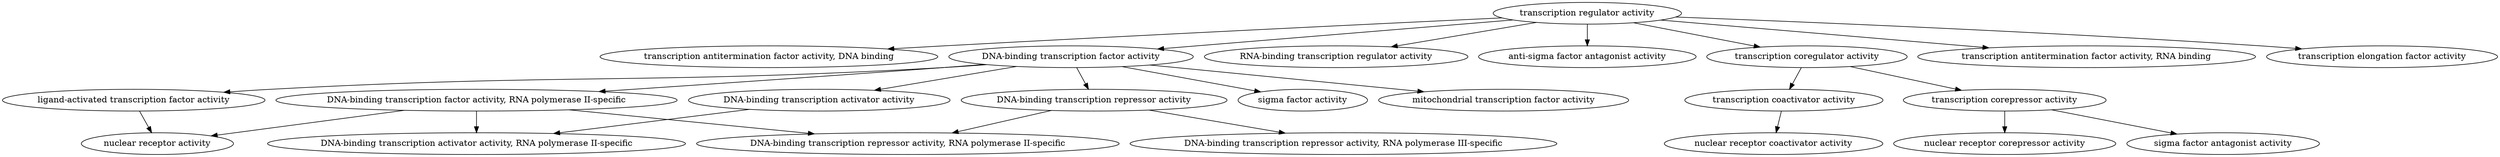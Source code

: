 digraph G {
"GO:0140110" [label = "transcription regulator activity"];
"GO:0140110" -> "GO:0001073";
"GO:0001073" [label = "transcription antitermination factor activity, DNA binding"];
"GO:0140110" -> "GO:0003700";
"GO:0003700" [label = "DNA-binding transcription factor activity"];
"GO:0003700" -> "GO:0000981";
"GO:0000981" [label = "DNA-binding transcription factor activity, RNA polymerase II-specific"];
"GO:0000981" -> "GO:0004879";
"GO:0004879" [label = "nuclear receptor activity"];
"GO:0000981" -> "GO:0001228";
"GO:0001228" [label = "DNA-binding transcription activator activity, RNA polymerase II-specific"];
"GO:0000981" -> "GO:0001227";
"GO:0001227" [label = "DNA-binding transcription repressor activity, RNA polymerase II-specific"];
"GO:0003700" -> "GO:0001217";
"GO:0001217" [label = "DNA-binding transcription repressor activity"];
"GO:0001217" -> "GO:0106250";
"GO:0106250" [label = "DNA-binding transcription repressor activity, RNA polymerase III-specific"];
"GO:0001217" -> "GO:0001227";
"GO:0003700" -> "GO:0016987";
"GO:0016987" [label = "sigma factor activity"];
"GO:0003700" -> "GO:0001216";
"GO:0001216" [label = "DNA-binding transcription activator activity"];
"GO:0001216" -> "GO:0001228";
"GO:0003700" -> "GO:0034246";
"GO:0034246" [label = "mitochondrial transcription factor activity"];
"GO:0003700" -> "GO:0098531";
"GO:0098531" [label = "ligand-activated transcription factor activity"];
"GO:0098531" -> "GO:0004879";
"GO:0140110" -> "GO:0001070";
"GO:0001070" [label = "RNA-binding transcription regulator activity"];
"GO:0140110" -> "GO:0043856";
"GO:0043856" [label = "anti-sigma factor antagonist activity"];
"GO:0140110" -> "GO:0003712";
"GO:0003712" [label = "transcription coregulator activity"];
"GO:0003712" -> "GO:0003713";
"GO:0003713" [label = "transcription coactivator activity"];
"GO:0003713" -> "GO:0030374";
"GO:0030374" [label = "nuclear receptor coactivator activity"];
"GO:0003712" -> "GO:0003714";
"GO:0003714" [label = "transcription corepressor activity"];
"GO:0003714" -> "GO:0016989";
"GO:0016989" [label = "sigma factor antagonist activity"];
"GO:0003714" -> "GO:0140536";
"GO:0140536" [label = "nuclear receptor corepressor activity"];
"GO:0140110" -> "GO:0001072";
"GO:0001072" [label = "transcription antitermination factor activity, RNA binding"];
"GO:0140110" -> "GO:0003711";
"GO:0003711" [label = "transcription elongation factor activity"];
}
